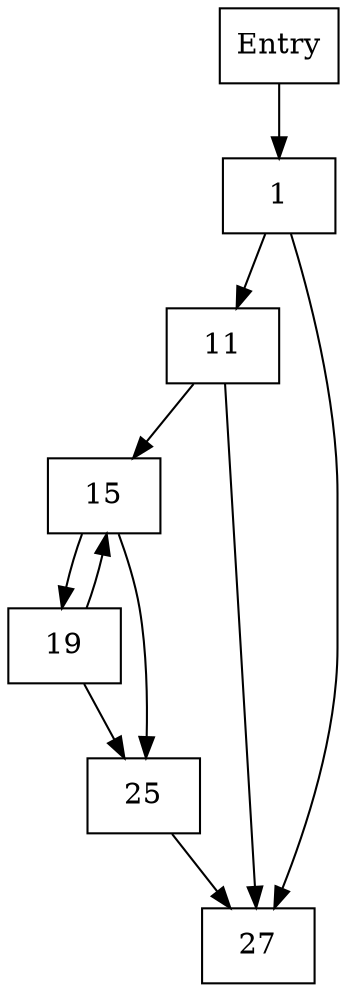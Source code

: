 digraph CFG {
    node[shape=box];

    start[label="Entry"];
    1[label="1"];
    11[label="11"];
    15[label="15"];
    19[label="19"];
    25[label="25"];
    27[label="27"];

    start -> 1;
    1 -> 27;
    1 -> 11;

    11 -> 15;
    11 -> 27;

    15 -> 19;
    15 -> 25;

    19 -> 15;
    19 -> 25;

    25 -> 27;
}